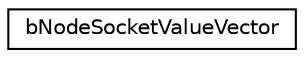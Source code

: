 digraph G
{
  edge [fontname="Helvetica",fontsize="10",labelfontname="Helvetica",labelfontsize="10"];
  node [fontname="Helvetica",fontsize="10",shape=record];
  rankdir=LR;
  Node1 [label="bNodeSocketValueVector",height=0.2,width=0.4,color="black", fillcolor="white", style="filled",URL="$d5/dfe/structbNodeSocketValueVector.html"];
}

